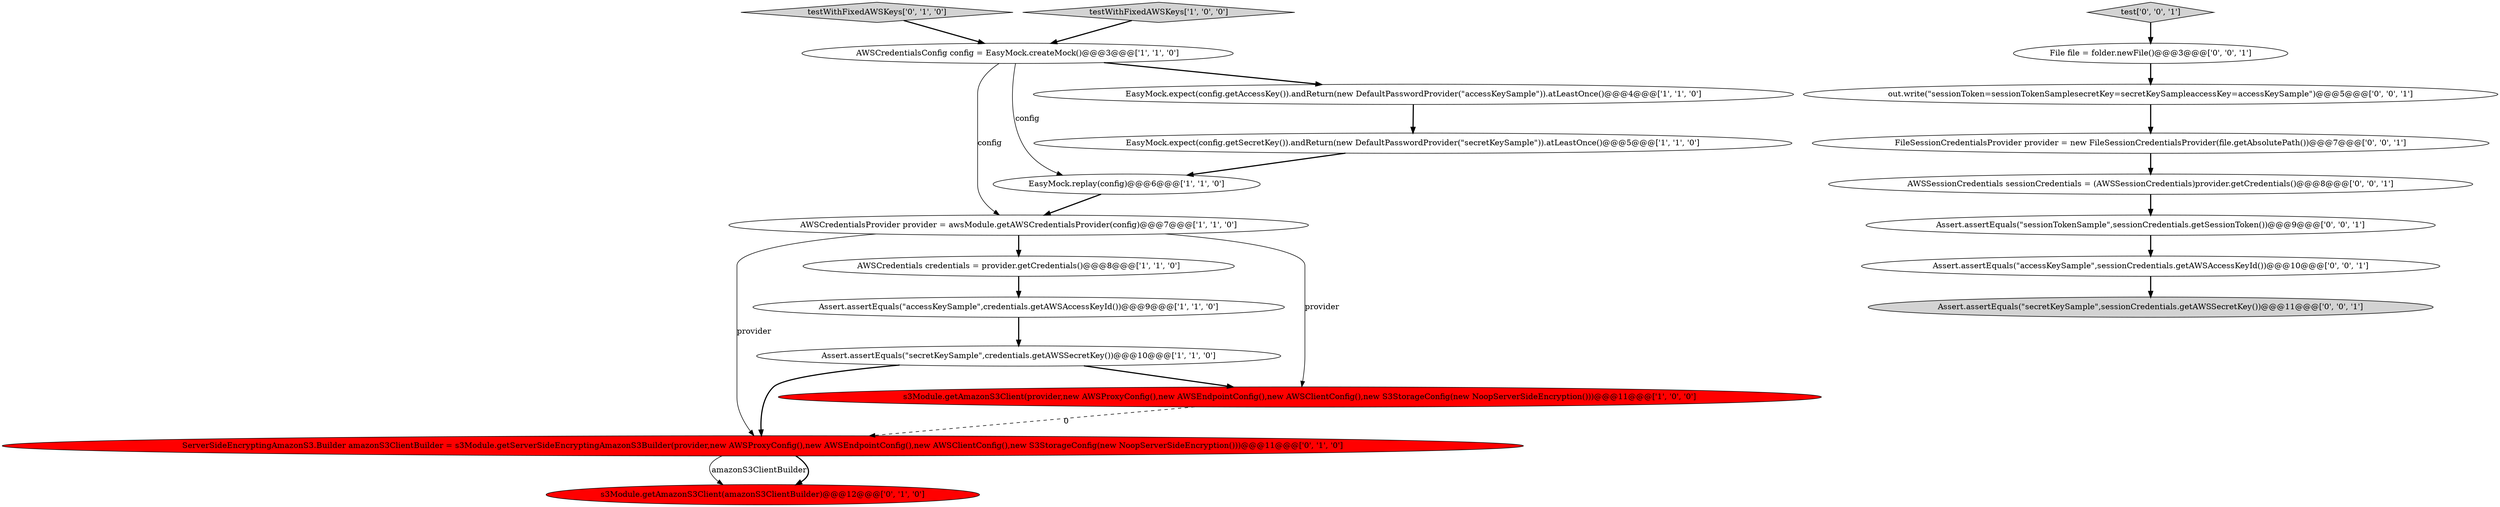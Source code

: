 digraph {
5 [style = filled, label = "AWSCredentialsProvider provider = awsModule.getAWSCredentialsProvider(config)@@@7@@@['1', '1', '0']", fillcolor = white, shape = ellipse image = "AAA0AAABBB1BBB"];
13 [style = filled, label = "test['0', '0', '1']", fillcolor = lightgray, shape = diamond image = "AAA0AAABBB3BBB"];
18 [style = filled, label = "out.write(\"sessionToken=sessionTokenSamplesecretKey=secretKeySampleaccessKey=accessKeySample\")@@@5@@@['0', '0', '1']", fillcolor = white, shape = ellipse image = "AAA0AAABBB3BBB"];
16 [style = filled, label = "AWSSessionCredentials sessionCredentials = (AWSSessionCredentials)provider.getCredentials()@@@8@@@['0', '0', '1']", fillcolor = white, shape = ellipse image = "AAA0AAABBB3BBB"];
9 [style = filled, label = "AWSCredentials credentials = provider.getCredentials()@@@8@@@['1', '1', '0']", fillcolor = white, shape = ellipse image = "AAA0AAABBB1BBB"];
17 [style = filled, label = "Assert.assertEquals(\"sessionTokenSample\",sessionCredentials.getSessionToken())@@@9@@@['0', '0', '1']", fillcolor = white, shape = ellipse image = "AAA0AAABBB3BBB"];
12 [style = filled, label = "s3Module.getAmazonS3Client(amazonS3ClientBuilder)@@@12@@@['0', '1', '0']", fillcolor = red, shape = ellipse image = "AAA1AAABBB2BBB"];
0 [style = filled, label = "EasyMock.expect(config.getAccessKey()).andReturn(new DefaultPasswordProvider(\"accessKeySample\")).atLeastOnce()@@@4@@@['1', '1', '0']", fillcolor = white, shape = ellipse image = "AAA0AAABBB1BBB"];
19 [style = filled, label = "Assert.assertEquals(\"accessKeySample\",sessionCredentials.getAWSAccessKeyId())@@@10@@@['0', '0', '1']", fillcolor = white, shape = ellipse image = "AAA0AAABBB3BBB"];
14 [style = filled, label = "File file = folder.newFile()@@@3@@@['0', '0', '1']", fillcolor = white, shape = ellipse image = "AAA0AAABBB3BBB"];
6 [style = filled, label = "Assert.assertEquals(\"accessKeySample\",credentials.getAWSAccessKeyId())@@@9@@@['1', '1', '0']", fillcolor = white, shape = ellipse image = "AAA0AAABBB1BBB"];
10 [style = filled, label = "ServerSideEncryptingAmazonS3.Builder amazonS3ClientBuilder = s3Module.getServerSideEncryptingAmazonS3Builder(provider,new AWSProxyConfig(),new AWSEndpointConfig(),new AWSClientConfig(),new S3StorageConfig(new NoopServerSideEncryption()))@@@11@@@['0', '1', '0']", fillcolor = red, shape = ellipse image = "AAA1AAABBB2BBB"];
8 [style = filled, label = "Assert.assertEquals(\"secretKeySample\",credentials.getAWSSecretKey())@@@10@@@['1', '1', '0']", fillcolor = white, shape = ellipse image = "AAA0AAABBB1BBB"];
3 [style = filled, label = "AWSCredentialsConfig config = EasyMock.createMock()@@@3@@@['1', '1', '0']", fillcolor = white, shape = ellipse image = "AAA0AAABBB1BBB"];
11 [style = filled, label = "testWithFixedAWSKeys['0', '1', '0']", fillcolor = lightgray, shape = diamond image = "AAA0AAABBB2BBB"];
1 [style = filled, label = "EasyMock.replay(config)@@@6@@@['1', '1', '0']", fillcolor = white, shape = ellipse image = "AAA0AAABBB1BBB"];
7 [style = filled, label = "s3Module.getAmazonS3Client(provider,new AWSProxyConfig(),new AWSEndpointConfig(),new AWSClientConfig(),new S3StorageConfig(new NoopServerSideEncryption()))@@@11@@@['1', '0', '0']", fillcolor = red, shape = ellipse image = "AAA1AAABBB1BBB"];
2 [style = filled, label = "testWithFixedAWSKeys['1', '0', '0']", fillcolor = lightgray, shape = diamond image = "AAA0AAABBB1BBB"];
20 [style = filled, label = "Assert.assertEquals(\"secretKeySample\",sessionCredentials.getAWSSecretKey())@@@11@@@['0', '0', '1']", fillcolor = lightgray, shape = ellipse image = "AAA0AAABBB3BBB"];
4 [style = filled, label = "EasyMock.expect(config.getSecretKey()).andReturn(new DefaultPasswordProvider(\"secretKeySample\")).atLeastOnce()@@@5@@@['1', '1', '0']", fillcolor = white, shape = ellipse image = "AAA0AAABBB1BBB"];
15 [style = filled, label = "FileSessionCredentialsProvider provider = new FileSessionCredentialsProvider(file.getAbsolutePath())@@@7@@@['0', '0', '1']", fillcolor = white, shape = ellipse image = "AAA0AAABBB3BBB"];
1->5 [style = bold, label=""];
8->10 [style = bold, label=""];
5->9 [style = bold, label=""];
3->1 [style = solid, label="config"];
19->20 [style = bold, label=""];
2->3 [style = bold, label=""];
18->15 [style = bold, label=""];
16->17 [style = bold, label=""];
15->16 [style = bold, label=""];
17->19 [style = bold, label=""];
3->0 [style = bold, label=""];
8->7 [style = bold, label=""];
9->6 [style = bold, label=""];
10->12 [style = solid, label="amazonS3ClientBuilder"];
11->3 [style = bold, label=""];
0->4 [style = bold, label=""];
10->12 [style = bold, label=""];
3->5 [style = solid, label="config"];
6->8 [style = bold, label=""];
7->10 [style = dashed, label="0"];
14->18 [style = bold, label=""];
4->1 [style = bold, label=""];
5->10 [style = solid, label="provider"];
13->14 [style = bold, label=""];
5->7 [style = solid, label="provider"];
}
